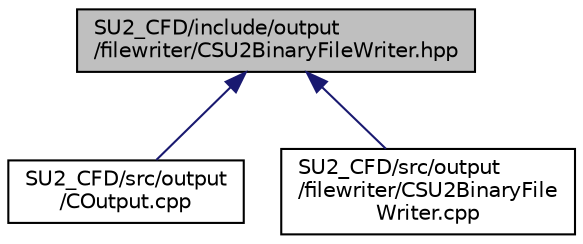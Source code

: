 digraph "SU2_CFD/include/output/filewriter/CSU2BinaryFileWriter.hpp"
{
 // LATEX_PDF_SIZE
  edge [fontname="Helvetica",fontsize="10",labelfontname="Helvetica",labelfontsize="10"];
  node [fontname="Helvetica",fontsize="10",shape=record];
  Node1 [label="SU2_CFD/include/output\l/filewriter/CSU2BinaryFileWriter.hpp",height=0.2,width=0.4,color="black", fillcolor="grey75", style="filled", fontcolor="black",tooltip="Headers fo the SU2 binary file writer class."];
  Node1 -> Node2 [dir="back",color="midnightblue",fontsize="10",style="solid",fontname="Helvetica"];
  Node2 [label="SU2_CFD/src/output\l/COutput.cpp",height=0.2,width=0.4,color="black", fillcolor="white", style="filled",URL="$COutput_8cpp.html",tooltip="Main subroutines for output solver information."];
  Node1 -> Node3 [dir="back",color="midnightblue",fontsize="10",style="solid",fontname="Helvetica"];
  Node3 [label="SU2_CFD/src/output\l/filewriter/CSU2BinaryFile\lWriter.cpp",height=0.2,width=0.4,color="black", fillcolor="white", style="filled",URL="$CSU2BinaryFileWriter_8cpp.html",tooltip="Filewriter class SU2 native binary format."];
}
